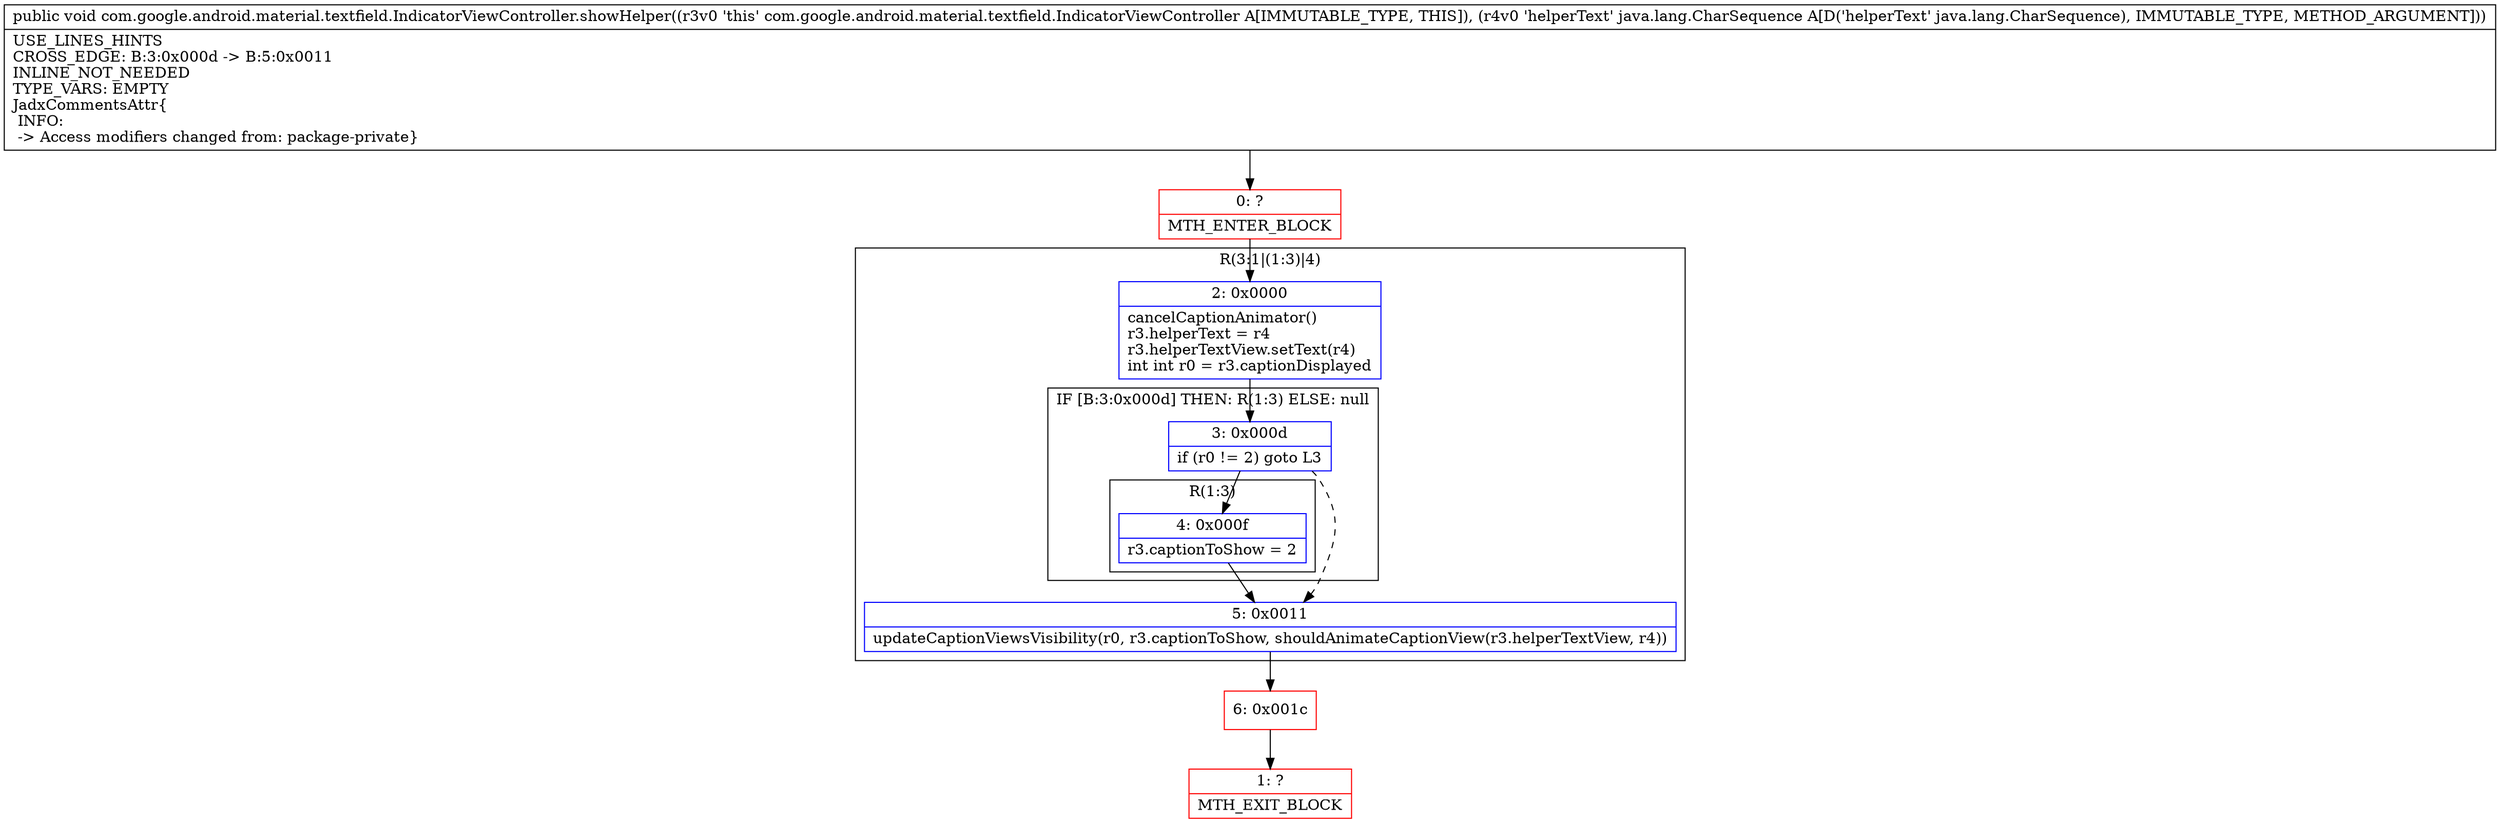 digraph "CFG forcom.google.android.material.textfield.IndicatorViewController.showHelper(Ljava\/lang\/CharSequence;)V" {
subgraph cluster_Region_1100274758 {
label = "R(3:1|(1:3)|4)";
node [shape=record,color=blue];
Node_2 [shape=record,label="{2\:\ 0x0000|cancelCaptionAnimator()\lr3.helperText = r4\lr3.helperTextView.setText(r4)\lint int r0 = r3.captionDisplayed\l}"];
subgraph cluster_IfRegion_2062239999 {
label = "IF [B:3:0x000d] THEN: R(1:3) ELSE: null";
node [shape=record,color=blue];
Node_3 [shape=record,label="{3\:\ 0x000d|if (r0 != 2) goto L3\l}"];
subgraph cluster_Region_1233202341 {
label = "R(1:3)";
node [shape=record,color=blue];
Node_4 [shape=record,label="{4\:\ 0x000f|r3.captionToShow = 2\l}"];
}
}
Node_5 [shape=record,label="{5\:\ 0x0011|updateCaptionViewsVisibility(r0, r3.captionToShow, shouldAnimateCaptionView(r3.helperTextView, r4))\l}"];
}
Node_0 [shape=record,color=red,label="{0\:\ ?|MTH_ENTER_BLOCK\l}"];
Node_6 [shape=record,color=red,label="{6\:\ 0x001c}"];
Node_1 [shape=record,color=red,label="{1\:\ ?|MTH_EXIT_BLOCK\l}"];
MethodNode[shape=record,label="{public void com.google.android.material.textfield.IndicatorViewController.showHelper((r3v0 'this' com.google.android.material.textfield.IndicatorViewController A[IMMUTABLE_TYPE, THIS]), (r4v0 'helperText' java.lang.CharSequence A[D('helperText' java.lang.CharSequence), IMMUTABLE_TYPE, METHOD_ARGUMENT]))  | USE_LINES_HINTS\lCROSS_EDGE: B:3:0x000d \-\> B:5:0x0011\lINLINE_NOT_NEEDED\lTYPE_VARS: EMPTY\lJadxCommentsAttr\{\l INFO: \l \-\> Access modifiers changed from: package\-private\}\l}"];
MethodNode -> Node_0;Node_2 -> Node_3;
Node_3 -> Node_4;
Node_3 -> Node_5[style=dashed];
Node_4 -> Node_5;
Node_5 -> Node_6;
Node_0 -> Node_2;
Node_6 -> Node_1;
}

